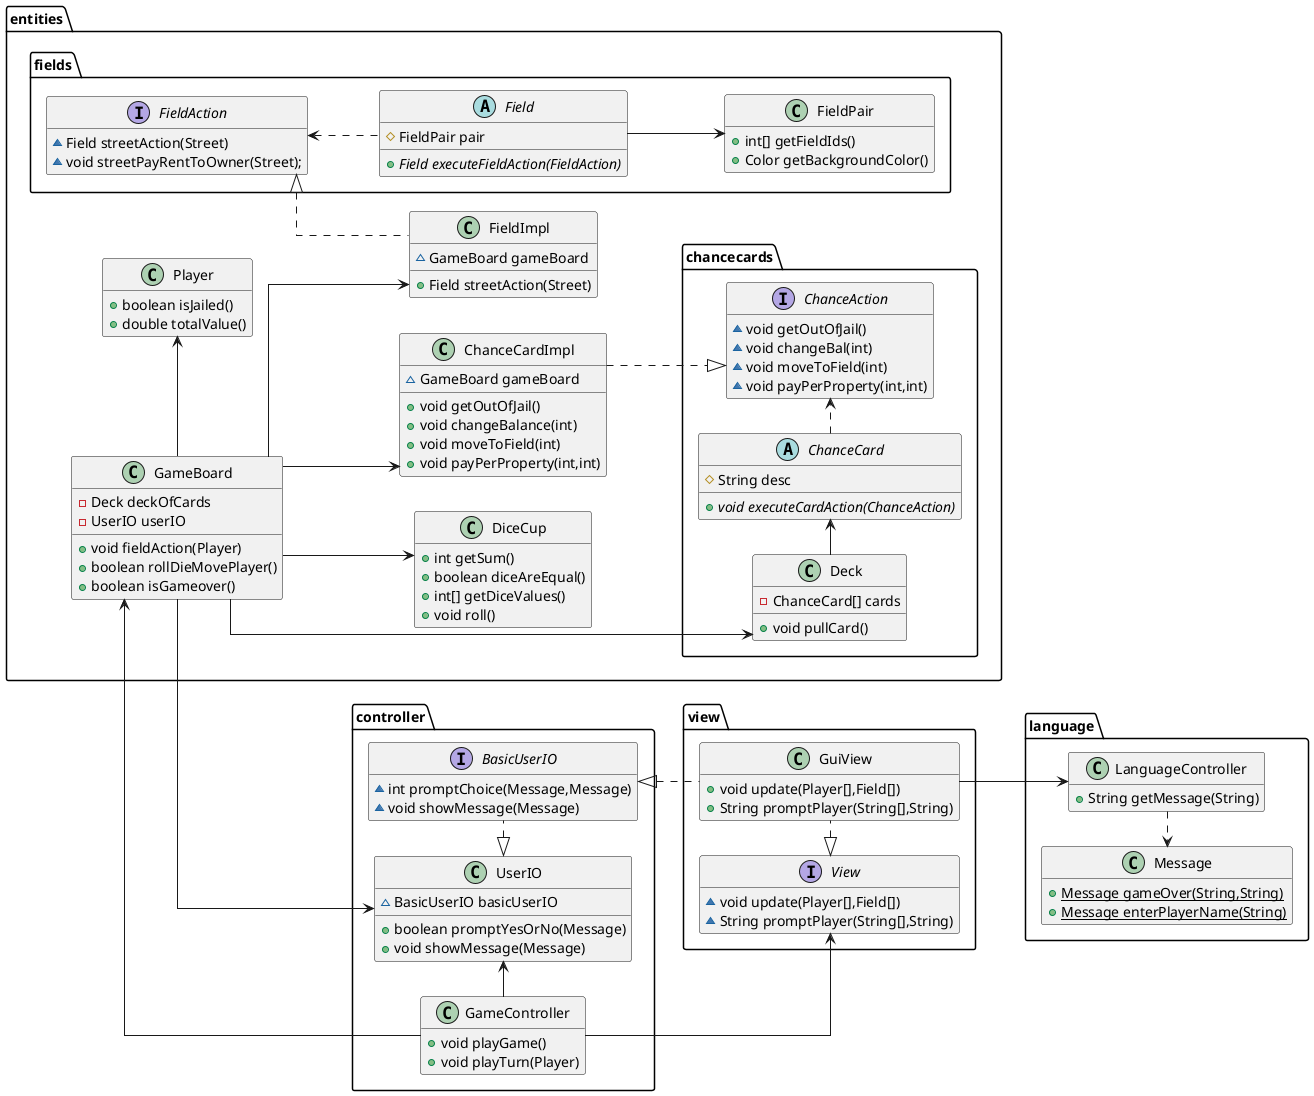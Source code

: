 @startuml
hide empty members
skinparam linetype ortho
left to right direction

package entities{
    class ChanceCardImpl {
        ~ GameBoard gameBoard
        + void getOutOfJail()
        + void changeBalance(int)
        + void moveToField(int)
        + void payPerProperty(int,int)
    }
    class GameBoard {
        - Deck deckOfCards
        - UserIO userIO
        + void fieldAction(Player)
        + boolean rollDieMovePlayer()
        + boolean isGameover()
    }

    class Player {
        + boolean isJailed()
        + double totalValue()
    }
    class DiceCup {
        + int getSum()
        + boolean diceAreEqual()
        + int[] getDiceValues()
        + void roll()
    }
    class FieldImpl {
	~ GameBoard gameBoard
	+ Field streetAction(Street)
    }

    package chancecards {
        class Deck {
            -ChanceCard[] cards
            + void pullCard()
        }
        interface ChanceAction {
            ~ void getOutOfJail()
            ~ void changeBal(int)
            ~ void moveToField(int)
            ~ void payPerProperty(int,int)
        }
        abstract class ChanceCard {
            # String desc
            + {abstract}void executeCardAction(ChanceAction)
        }
    }
    package fields {
         abstract class Field {
            # FieldPair pair
            + {abstract}Field executeFieldAction(FieldAction)
        }
        class FieldPair {
            + int[] getFieldIds()
            + Color getBackgroundColor()
        }

        interface FieldAction {
            ~ Field streetAction(Street)
            ~ void streetPayRentToOwner(Street);
        }
    }
}


package language{
    class LanguageController {
        + String getMessage(String)
    }
    class Message {
    + {static} Message gameOver(String,String)
    + {static} Message enterPlayerName(String)
    }
}

package controller {
    class UserIO {
        ~ BasicUserIO basicUserIO
        + boolean promptYesOrNo(Message)
        + void showMessage(Message)
    }

    interface BasicUserIO {
        ~ int promptChoice(Message,Message)
        ~ void showMessage(Message)
    }

    class GameController {
        + void playGame()
        + void playTurn(Player)
    }
}
package view{
    class GuiView {
        + void update(Player[],Field[])
        + String promptPlayer(String[],String)
    }

    interface View {
        ~ void update(Player[],Field[])
        ~ String promptPlayer(String[],String)
    }
}


GameBoard <-- GameController


GameBoard --> ChanceCardImpl
GameBoard --> FieldImpl

Player -up[hidden]-> FieldImpl

GameBoard -left-> Player
GameBoard --> DiceCup
GameBoard --> UserIO

GameBoard -[norank]-> Deck
GuiView --> LanguageController
LanguageController .[norank].> Message
ChanceCardImpl ..|>ChanceAction
FieldAction <|.. FieldImpl
View <|.right. GuiView
BasicUserIO <|.down. GuiView
UserIO <|.right. BasicUserIO
GameController -[norank]-> View
GameController -> UserIO
FieldAction <..Field
FieldPair <-up-Field
Deck  -right-> ChanceCard
ChanceAction <.left.ChanceCard

@enduml